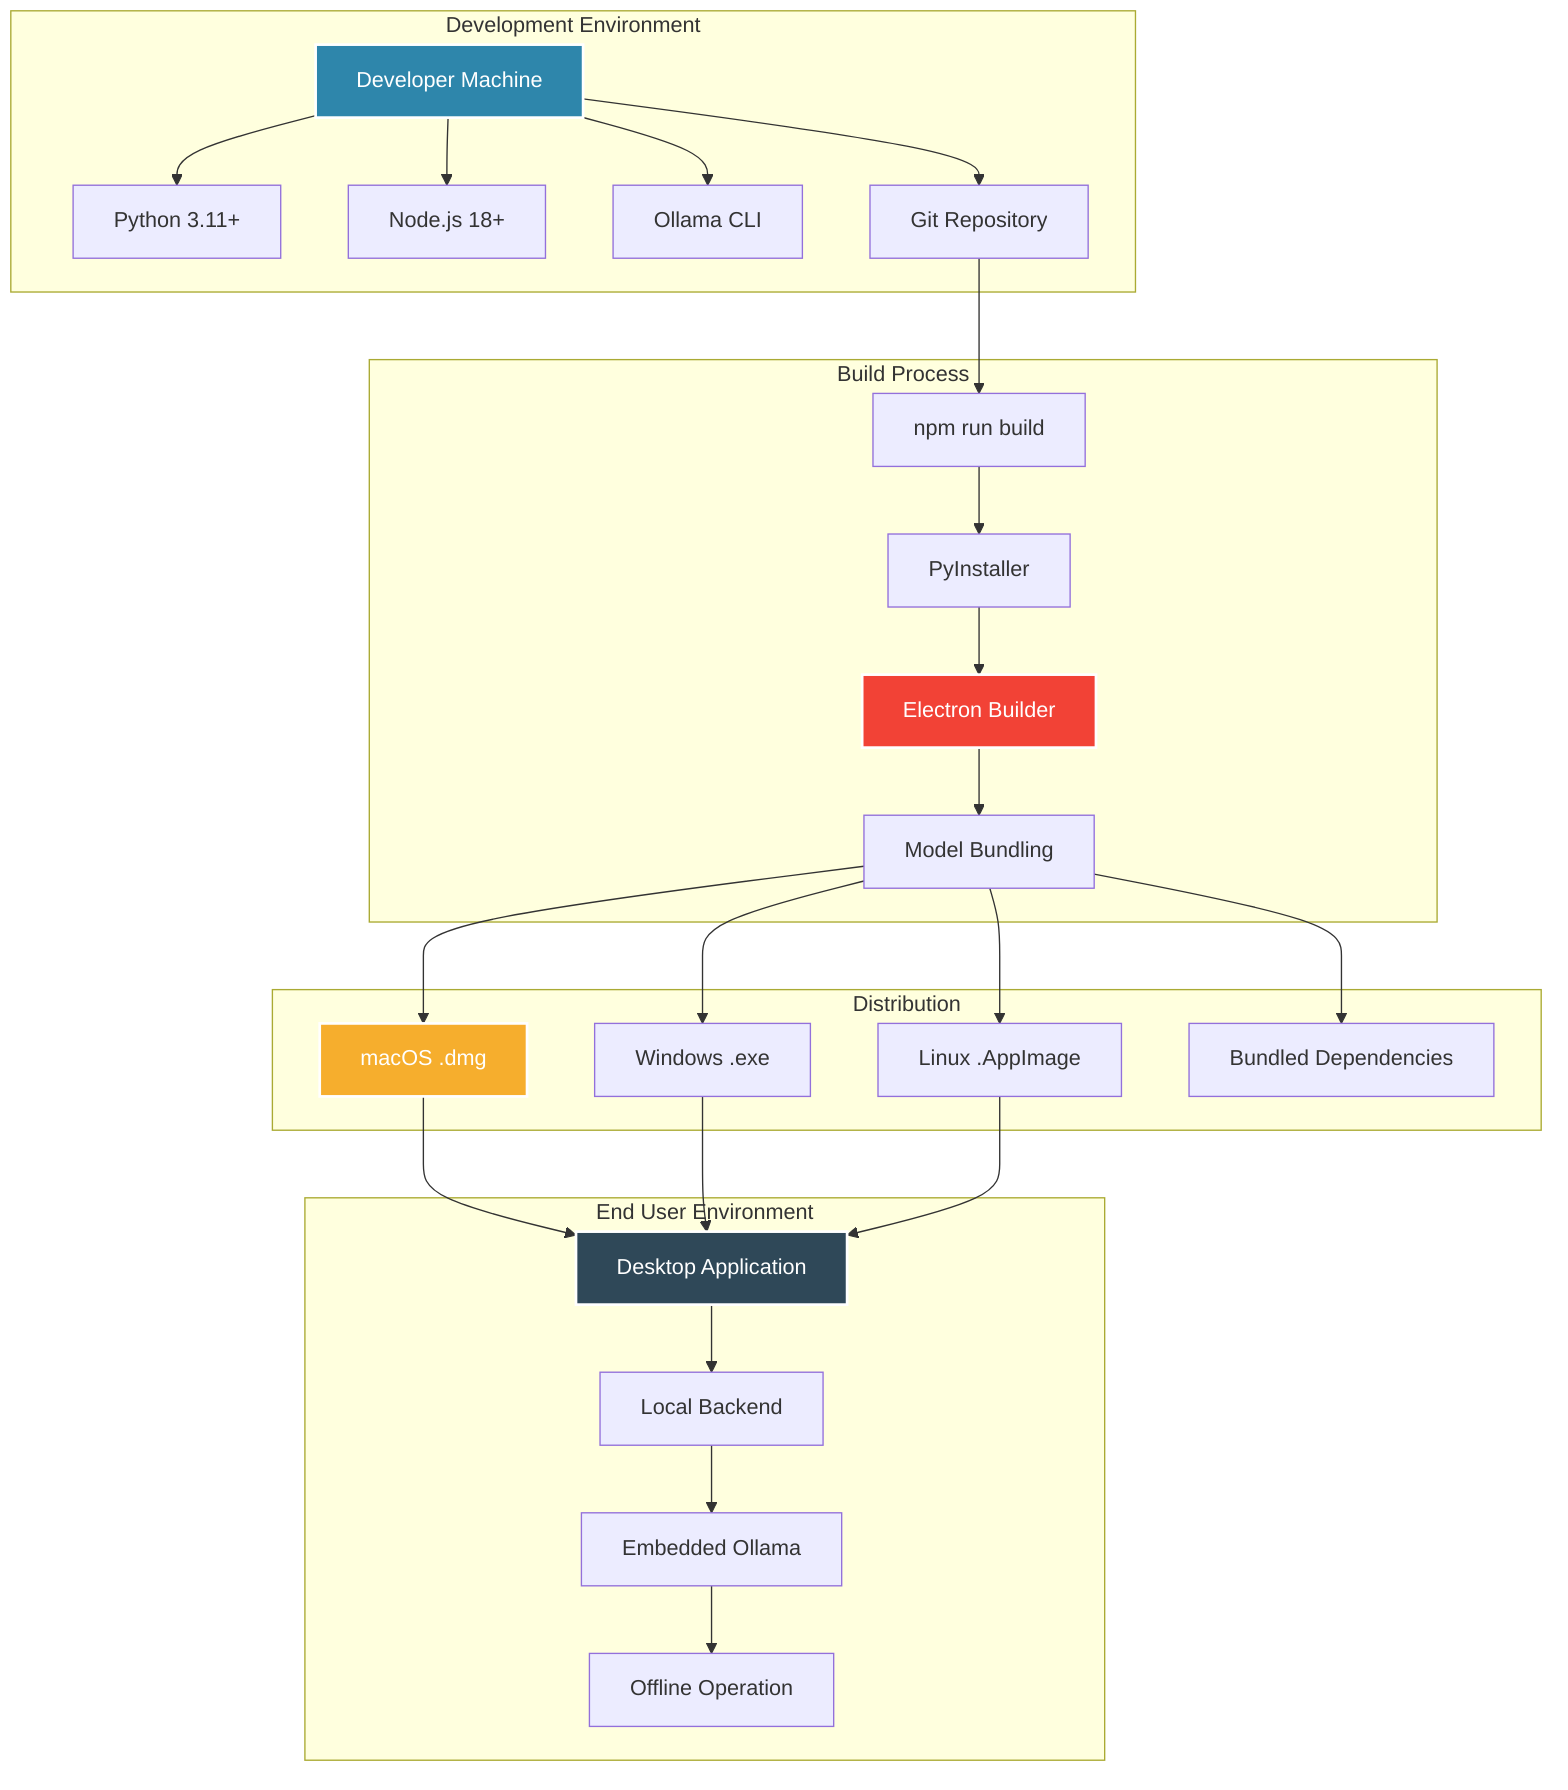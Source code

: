 graph TB
    subgraph "Development Environment"
        DEV1[Developer Machine]
        DEV2[Python 3.11+]
        DEV3[Node.js 18+]
        DEV4[Ollama CLI]
        DEV5[Git Repository]
    end
    
    subgraph "Build Process"
        BUILD1[npm run build]
        BUILD2[PyInstaller]
        BUILD3[Electron Builder]
        BUILD4[Model Bundling]
    end
    
    subgraph "Distribution"
        DIST1[macOS .dmg]
        DIST2[Windows .exe]
        DIST3[Linux .AppImage]
        DIST4[Bundled Dependencies]
    end
    
    subgraph "End User Environment"
        USER1[Desktop Application]
        USER2[Local Backend]
        USER3[Embedded Ollama]
        USER4[Offline Operation]
    end
    
    DEV1 --> DEV2
    DEV1 --> DEV3
    DEV1 --> DEV4
    DEV1 --> DEV5
    
    DEV5 --> BUILD1
    BUILD1 --> BUILD2
    BUILD2 --> BUILD3
    BUILD3 --> BUILD4
    
    BUILD4 --> DIST1
    BUILD4 --> DIST2
    BUILD4 --> DIST3
    BUILD4 --> DIST4
    
    DIST1 --> USER1
    DIST2 --> USER1
    DIST3 --> USER1
    
    USER1 --> USER2
    USER2 --> USER3
    USER3 --> USER4
    
    style DEV1 fill:#2E86AB,stroke:#ffffff,stroke-width:2px,color:#ffffff
    style BUILD3 fill:#F24236,stroke:#ffffff,stroke-width:2px,color:#ffffff
    style DIST1 fill:#F6AE2D,stroke:#ffffff,stroke-width:2px,color:#ffffff
    style USER1 fill:#2F4858,stroke:#ffffff,stroke-width:2px,color:#ffffff